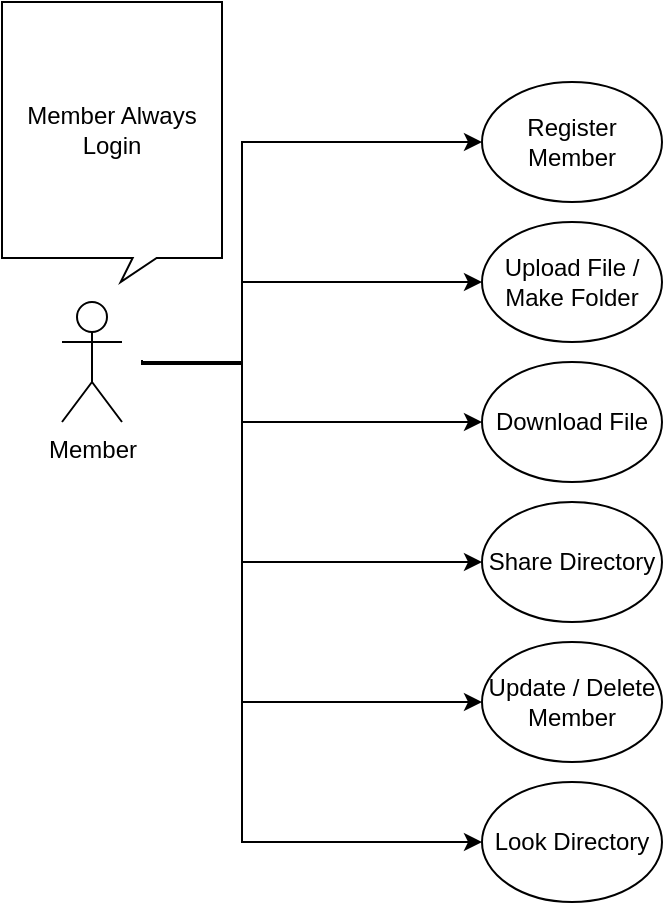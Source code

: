 <mxfile version="22.1.8" type="github">
  <diagram name="Page-1" id="HIY6HfnzrdasZDZZCejf">
    <mxGraphModel dx="572" dy="668" grid="1" gridSize="10" guides="1" tooltips="1" connect="1" arrows="1" fold="1" page="1" pageScale="1" pageWidth="850" pageHeight="1100" math="0" shadow="0">
      <root>
        <mxCell id="0" />
        <mxCell id="1" parent="0" />
        <mxCell id="QxyZenJV8a2ze9IC9UwF-1" value="Member" style="shape=umlActor;verticalLabelPosition=bottom;verticalAlign=top;html=1;outlineConnect=0;" vertex="1" parent="1">
          <mxGeometry x="30" y="160" width="30" height="60" as="geometry" />
        </mxCell>
        <mxCell id="QxyZenJV8a2ze9IC9UwF-5" value="Register Member" style="ellipse;whiteSpace=wrap;html=1;" vertex="1" parent="1">
          <mxGeometry x="240" y="50" width="90" height="60" as="geometry" />
        </mxCell>
        <mxCell id="QxyZenJV8a2ze9IC9UwF-10" value="Upload File / Make Folder" style="ellipse;whiteSpace=wrap;html=1;" vertex="1" parent="1">
          <mxGeometry x="240" y="120" width="90" height="60" as="geometry" />
        </mxCell>
        <mxCell id="QxyZenJV8a2ze9IC9UwF-11" value="Download File" style="ellipse;whiteSpace=wrap;html=1;" vertex="1" parent="1">
          <mxGeometry x="240" y="190" width="90" height="60" as="geometry" />
        </mxCell>
        <mxCell id="QxyZenJV8a2ze9IC9UwF-12" value="Share Directory" style="ellipse;whiteSpace=wrap;html=1;" vertex="1" parent="1">
          <mxGeometry x="240" y="260" width="90" height="60" as="geometry" />
        </mxCell>
        <mxCell id="QxyZenJV8a2ze9IC9UwF-13" value="Update / Delete Member" style="ellipse;whiteSpace=wrap;html=1;" vertex="1" parent="1">
          <mxGeometry x="240" y="330" width="90" height="60" as="geometry" />
        </mxCell>
        <mxCell id="QxyZenJV8a2ze9IC9UwF-15" value="Member Always Login" style="whiteSpace=wrap;html=1;shape=mxgraph.basic.rectCallout;dx=71.33;dy=12;boundedLbl=1;" vertex="1" parent="1">
          <mxGeometry y="10" width="110" height="140" as="geometry" />
        </mxCell>
        <mxCell id="QxyZenJV8a2ze9IC9UwF-17" value="Look Directory" style="ellipse;whiteSpace=wrap;html=1;" vertex="1" parent="1">
          <mxGeometry x="240" y="400" width="90" height="60" as="geometry" />
        </mxCell>
        <mxCell id="QxyZenJV8a2ze9IC9UwF-19" value="" style="endArrow=classic;html=1;rounded=0;edgeStyle=orthogonalEdgeStyle;" edge="1" parent="1" target="QxyZenJV8a2ze9IC9UwF-5">
          <mxGeometry width="50" height="50" relative="1" as="geometry">
            <mxPoint x="70" y="189" as="sourcePoint" />
            <mxPoint x="170" y="190" as="targetPoint" />
            <Array as="points">
              <mxPoint x="70" y="190" />
              <mxPoint x="120" y="190" />
            </Array>
          </mxGeometry>
        </mxCell>
        <mxCell id="QxyZenJV8a2ze9IC9UwF-20" value="" style="endArrow=classic;html=1;rounded=0;edgeStyle=orthogonalEdgeStyle;entryX=0;entryY=0.5;entryDx=0;entryDy=0;" edge="1" parent="1" target="QxyZenJV8a2ze9IC9UwF-10">
          <mxGeometry width="50" height="50" relative="1" as="geometry">
            <mxPoint x="70" y="189" as="sourcePoint" />
            <mxPoint x="240" y="80" as="targetPoint" />
            <Array as="points">
              <mxPoint x="70" y="190" />
              <mxPoint x="120" y="190" />
              <mxPoint x="120" y="150" />
            </Array>
          </mxGeometry>
        </mxCell>
        <mxCell id="QxyZenJV8a2ze9IC9UwF-21" value="" style="endArrow=classic;html=1;rounded=0;edgeStyle=orthogonalEdgeStyle;" edge="1" parent="1">
          <mxGeometry width="50" height="50" relative="1" as="geometry">
            <mxPoint x="70" y="189" as="sourcePoint" />
            <mxPoint x="240" y="220" as="targetPoint" />
            <Array as="points">
              <mxPoint x="70" y="190" />
              <mxPoint x="120" y="190" />
              <mxPoint x="120" y="220" />
            </Array>
          </mxGeometry>
        </mxCell>
        <mxCell id="QxyZenJV8a2ze9IC9UwF-22" value="" style="endArrow=classic;html=1;rounded=0;edgeStyle=orthogonalEdgeStyle;entryX=0;entryY=0.5;entryDx=0;entryDy=0;" edge="1" parent="1" target="QxyZenJV8a2ze9IC9UwF-12">
          <mxGeometry width="50" height="50" relative="1" as="geometry">
            <mxPoint x="70" y="190" as="sourcePoint" />
            <mxPoint x="240" y="221" as="targetPoint" />
            <Array as="points">
              <mxPoint x="70" y="191" />
              <mxPoint x="120" y="191" />
              <mxPoint x="120" y="290" />
            </Array>
          </mxGeometry>
        </mxCell>
        <mxCell id="QxyZenJV8a2ze9IC9UwF-23" value="" style="endArrow=classic;html=1;rounded=0;edgeStyle=orthogonalEdgeStyle;entryX=0;entryY=0.5;entryDx=0;entryDy=0;" edge="1" parent="1" target="QxyZenJV8a2ze9IC9UwF-13">
          <mxGeometry width="50" height="50" relative="1" as="geometry">
            <mxPoint x="70" y="190" as="sourcePoint" />
            <mxPoint x="240" y="290" as="targetPoint" />
            <Array as="points">
              <mxPoint x="70" y="191" />
              <mxPoint x="120" y="191" />
              <mxPoint x="120" y="360" />
            </Array>
          </mxGeometry>
        </mxCell>
        <mxCell id="QxyZenJV8a2ze9IC9UwF-24" value="" style="endArrow=classic;html=1;rounded=0;edgeStyle=orthogonalEdgeStyle;entryX=0;entryY=0.5;entryDx=0;entryDy=0;" edge="1" parent="1" target="QxyZenJV8a2ze9IC9UwF-17">
          <mxGeometry width="50" height="50" relative="1" as="geometry">
            <mxPoint x="70" y="190" as="sourcePoint" />
            <mxPoint x="240" y="360" as="targetPoint" />
            <Array as="points">
              <mxPoint x="70" y="191" />
              <mxPoint x="120" y="191" />
              <mxPoint x="120" y="430" />
            </Array>
          </mxGeometry>
        </mxCell>
      </root>
    </mxGraphModel>
  </diagram>
</mxfile>
